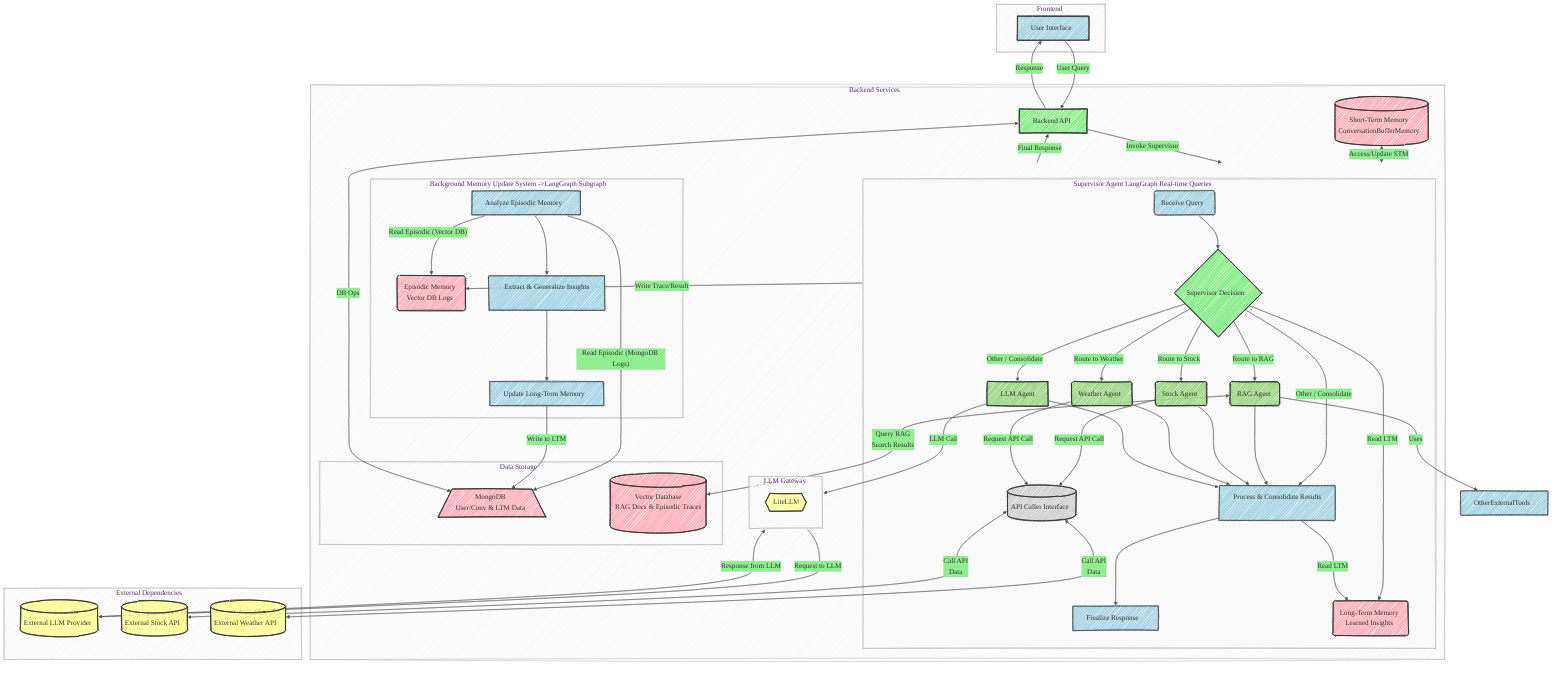 %% title: Revised Phase 5 Architecture Diagram: Basic RAG Integration & Context Refinement (Corrected
%% Mermaid initialization for styling
%%{
  init: {
    'theme': 'base',
    'themeVariables': {
      'fontFamily': 'Arial, sans-serif',
      'fontSize': '16px',
      'primaryColor': '#ADD8E6',
      'secondaryColor': '#90EE90',
      'tertiaryColor': '#A3DA8D',
      'quaternaryColor': '#FFB6C1',
      'lineColor': '#555',
      'nodeBorder': '#333',
      'primaryTextColor': '#333',
      'clusterBorder': '#BBB',
      'clusterBkg': '#F9f9f9'
    },
    'flowchart': {
      'curve': 'basis'
    },
    'look': 'handDrawn'
  }
}%%
flowchart TD

    %% Define Custom Styles
    classDef uiStyle fill:#ADD8E6,stroke:#333,stroke-width:2px;
    classDef backendStyle fill:#90EE90,stroke:#333,stroke-width:2px;
    classDef agentStyle fill:#A3DA8D,stroke:#333,stroke-width:2px;
    classDef dbStyle fill:#FFB6C1,stroke:#333,stroke-width:2px;
    classDef externalStyle fill:#FFFF99,stroke:#333,stroke-width:2px;
    classDef resourceStyle fill:#FFB6C1,stroke:#333,stroke-width:2px;
    classDef memoryStyle fill:#FFB6C1,stroke:#333,stroke-width:2px;
    classDef internalToolStyle fill:#D3D3D3,stroke:#333,stroke-width:2px;

    %% Define Nodes and Subgraphs with IDs and Titles

    subgraph FE[Frontend]
        direction TB
        UI[User Interface]:::uiStyle
    end

    %% Backend Services contains the core application logic and agent system
    subgraph BS[Backend Services]
        direction TB
        BackendAPI[Backend API]:::backendStyle

        %% Main LangGraph orchestrated by the Supervisor for real-time queries
        subgraph SupervisorGraph[Supervisor Agent LangGraph Real-time Queries]
            
            direction TB
            Input(Receive Query)
            %% Supervisor Node decides routing
            SupervisorNode{Supervisor Decision}:::backendStyle
            %% RAG Specialized Agent Node
            RAGAgentNode(RAG Agent):::agentStyle
            %% Stock Specialized Agent Node
            StockAgentNode(Stock Agent):::agentStyle
            %% Weather Specialized Agent Node
            WeatherAgentNode(Weather Agent):::agentStyle
            %% LLM Specialized Agent Node
            LLMAgentNode[LLM Agent]:::agentStyle
            %% Internal Interface/Tool for calling External APIs
            APICallerInterface[(API Caller Interface)]:::internalToolStyle
            %% Node to process and consolidate results from specialized agents
            ProcessResults[Process & Consolidate Results]
            %% Node to finalize the response before sending back
            FinalizeResponse[Finalize Response]

            %% --- Internal LangGraph Flow ---
            Input --> SupervisorNode;

            %% Supervisor routes to Specialized Agents (RAG, Stock, or Weather)
            SupervisorNode -- "Other / Consolidate" --> LLMAgentNode;
            SupervisorNode -- "Route to RAG" --> RAGAgentNode;
            SupervisorNode -- "Route to Stock" --> StockAgentNode;
            SupervisorNode -- "Route to Weather" --> WeatherAgentNode;
            %% Simplified: Supervisor can also finalize directly for simple queries or after receiving results
            SupervisorNode -- "Other / Consolidate" --> ProcessResults;

            %% Specialized Agent tasks lead to result processing
            RAGAgentNode --> ProcessResults;
            StockAgentNode --> ProcessResults;
            WeatherAgentNode --> ProcessResults;
            LLMAgentNode --> ProcessResults;
           %% New: Dedicated LLM Agent Node for all LLM calls within the graph
       
            %% Final step after processing results
            ProcessResults --> FinalizeResponse;

           
            %% Supervisor or Specialized Agents read from Long-Term Memory
            SupervisorNode -->|"Read LTM"| LongTermMemory(Long-Term Memory<br>Learned Insights):::memoryStyle;
            ProcessResults -->|"Read LTM"| LongTermMemory;

            %% --- Interaction with the Internal API Caller ---
            %% Stock Agent requests API call via the internal interface
            StockAgentNode -- "Request API Call" --> APICallerInterface;
            %% Weather Agent requests API call via the internal interface
            WeatherAgentNode -- "Request API Call" --> APICallerInterface;
        end 
        %% End of SupervisorGraph

 %% --- Interaction with Memory within the Real-time Graph ---
            %% Access to Short-Term Memory by the Supervisor Graph
            STM:::memoryStyle;
            STM[(Short-Term Memory<br>ConversationBufferMemory)] <-- "Access/Update STM" --> SupervisorGraph
            %% Specialized Agents / Processing Node write to Episodic Memory (Vector DB)
            SupervisorGraph -->|"Write Trace/Result"| EpisodicMemory(Episodic Memory<br>Vector DB Logs):::memoryStyle;

        %% LLM Gateway for abstracting LLM calls (within Backend Services)
        subgraph LG[LLM Gateway]
            direction TB
            %% LiteLLM component
            LiteLLMGateway{{LiteLLM}}:::externalStyle
        end 
        %% End of LG

        %% Data Storage for user and conversation data, and Vector DB (within Backend Services)
        subgraph DS[Data Storage]
             direction TB
             %% User and Conversation History Data in MongoDB (also potentially stores LTM)
             MongoDB[/MongoDB<br>User/Conv & LTM Data\]:::dbStyle
             %% Vector Database for RAG documents and Episodic Memory traces
             VectorDB[(Vector Database<br>RAG Docs & Episodic Traces)]:::dbStyle
        end 
        %% End of DS

        %% Background process for updating Long-Term Memory (within Backend Services)
        subgraph BackgroundUpdater[Background Memory Update System ->LangGraph Subgraph]
            direction TB
            %% Node to periodically analyze Episodic Memory
            AnalyzeEpisodicMemory[Analyze Episodic Memory]
            %% Node to extract and generalize insights
            ExtractInsights[Extract & Generalize Insights]
            %% Node to update Long-Term Memory
            UpdateLongTermMemory[Update Long-Term Memory]

            %% --- Internal Background Flow ---
            AnalyzeEpisodicMemory --> ExtractInsights;
            ExtractInsights --> UpdateLongTermMemory;

            %% --- Interaction with Memory from Background ---
            %% Reads from Episodic Memory (Vector DB and MongoDB logs)
            AnalyzeEpisodicMemory -->|"Read Episodic (Vector DB)"| EpisodicMemory;
            AnalyzeEpisodicMemory -->|"Read Episodic (MongoDB Logs)"| MongoDB;

            %% Writes to Long-Term Memory store
            UpdateLongTermMemory -->|"Write to LTM"| MongoDB;
        end 
        %% End of BackgroundUpdater

    end 
    %% End of BS (Backend Services)


    %% External APIs and services (separate from Backend Services)
    subgraph ED[External Dependencies]
        direction TB
        %% External LLM Provider used by the Gateway
        ExternalLLM[(External LLM Provider)]:::externalStyle
        %% Stock API used by the Stock Agent (via the internal caller)
        StockAPI[(External Stock API)]:::externalStyle
        %% Weather API used by the Weather Agent (via the internal caller)
        WeatherAPI[(External Weather API)]:::externalStyle
        %% Potential other external tools used by RAG Agent (e.g., web search)
        %% OtherExternalTools((Other RAG Tools)):::externalStyle
    end
    %% End of ED


    %% --- Flow between Subgraphs/External Dependencies ---

    %% Frontend sends queries to Backend API
    UI -- "User Query" --> BackendAPI;
    %% Backend API sends response back to Frontend
    BackendAPI -- "Response" --> UI;

    %% Backend API invokes the Supervisor LangGraph
    BackendAPI -- "Invoke Supervisor" --> SupervisorGraph;

    %% LLM interactions (via Gateway) used by the Supervisor Graph
    %% SupervisorGraph -- "LLM Call" --> LG;
    LLMAgentNode --"LLM Call" --> LG
    LG -- "Request to LLM" --> ExternalLLM;
    ExternalLLM -- "Response from LLM" --> LG;

    %% Specialized Agents interact with their tools/databases (via internal caller for APIs)
    %% Internal API Caller interacts with External APIs using bidirectional edges
    APICallerInterface <-- "Call API<br>Data" --> StockAPI;
    APICallerInterface <-- "Call API<br>Data" --> WeatherAPI;

    %% RAG Agent interacts directly with the Vector Database (Episodic Memory store)
    RAGAgentNode <-- "Query RAG<br>Search Results" --> VectorDB;
    %% RAG Agent might use other external tools (like web search)
    RAGAgentNode -- "Uses" --> OtherExternalTools;

    %% Backend API interacts with Data Storage (for user/conv data and LTM if stored there)
    BackendAPI <-- "DB Ops" --> MongoDB;

    %% Final response path from Supervisor LangGraph back to Backend API
    SupervisorGraph -- "Final Response" --> BackendAPI;

    %% Apply curved lines using 'basis' interpolation for smooth flow
    linkStyle default interpolate basis;